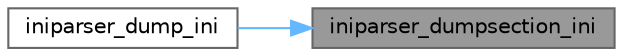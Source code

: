 digraph "iniparser_dumpsection_ini"
{
 // LATEX_PDF_SIZE
  bgcolor="transparent";
  edge [fontname=Helvetica,fontsize=10,labelfontname=Helvetica,labelfontsize=10];
  node [fontname=Helvetica,fontsize=10,shape=box,height=0.2,width=0.4];
  rankdir="RL";
  Node1 [label="iniparser_dumpsection_ini",height=0.2,width=0.4,color="gray40", fillcolor="grey60", style="filled", fontcolor="black",tooltip="Save a dictionary section to a loadable ini file"];
  Node1 -> Node2 [dir="back",color="steelblue1",style="solid"];
  Node2 [label="iniparser_dump_ini",height=0.2,width=0.4,color="grey40", fillcolor="white", style="filled",URL="$iniparser_8c.html#af3d206ad34f6b9eefe394896d68d140c",tooltip="Save a dictionary to a loadable ini file"];
}
